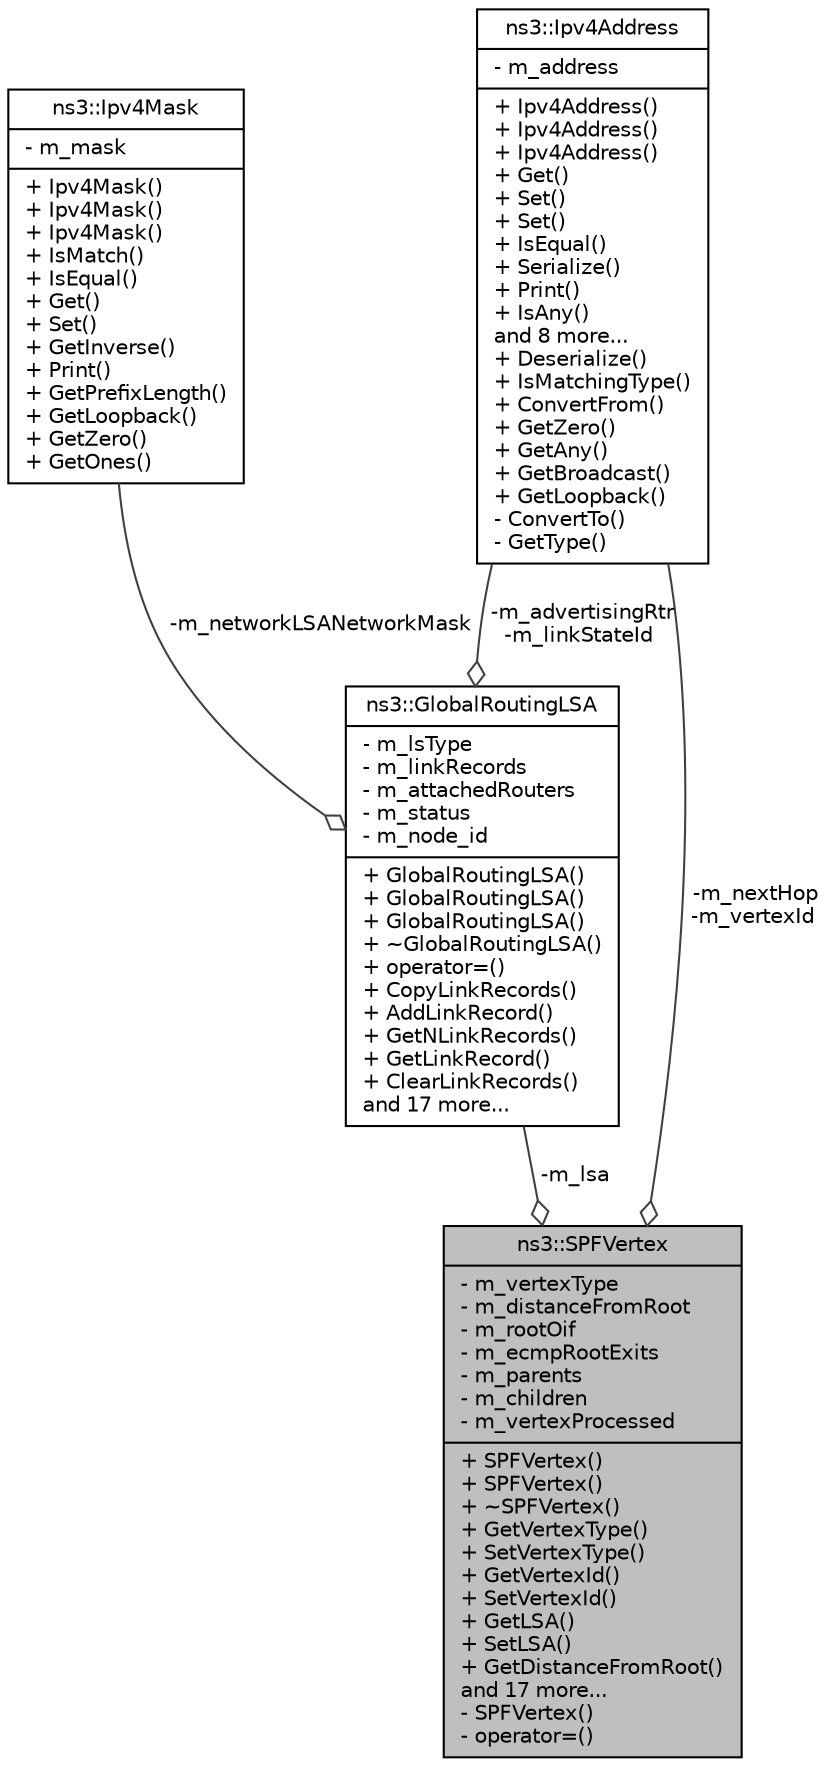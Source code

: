digraph "ns3::SPFVertex"
{
  edge [fontname="Helvetica",fontsize="10",labelfontname="Helvetica",labelfontsize="10"];
  node [fontname="Helvetica",fontsize="10",shape=record];
  Node1 [label="{ns3::SPFVertex\n|- m_vertexType\l- m_distanceFromRoot\l- m_rootOif\l- m_ecmpRootExits\l- m_parents\l- m_children\l- m_vertexProcessed\l|+ SPFVertex()\l+ SPFVertex()\l+ ~SPFVertex()\l+ GetVertexType()\l+ SetVertexType()\l+ GetVertexId()\l+ SetVertexId()\l+ GetLSA()\l+ SetLSA()\l+ GetDistanceFromRoot()\land 17 more...\l- SPFVertex()\l- operator=()\l}",height=0.2,width=0.4,color="black", fillcolor="grey75", style="filled", fontcolor="black"];
  Node2 -> Node1 [color="grey25",fontsize="10",style="solid",label=" -m_lsa" ,arrowhead="odiamond"];
  Node2 [label="{ns3::GlobalRoutingLSA\n|- m_lsType\l- m_linkRecords\l- m_attachedRouters\l- m_status\l- m_node_id\l|+ GlobalRoutingLSA()\l+ GlobalRoutingLSA()\l+ GlobalRoutingLSA()\l+ ~GlobalRoutingLSA()\l+ operator=()\l+ CopyLinkRecords()\l+ AddLinkRecord()\l+ GetNLinkRecords()\l+ GetLinkRecord()\l+ ClearLinkRecords()\land 17 more...\l}",height=0.2,width=0.4,color="black", fillcolor="white", style="filled",URL="$dc/dd1/classns3_1_1GlobalRoutingLSA.html",tooltip="a Link State Advertisement (LSA) for a router, used in global routing. "];
  Node3 -> Node2 [color="grey25",fontsize="10",style="solid",label=" -m_networkLSANetworkMask" ,arrowhead="odiamond"];
  Node3 [label="{ns3::Ipv4Mask\n|- m_mask\l|+ Ipv4Mask()\l+ Ipv4Mask()\l+ Ipv4Mask()\l+ IsMatch()\l+ IsEqual()\l+ Get()\l+ Set()\l+ GetInverse()\l+ Print()\l+ GetPrefixLength()\l+ GetLoopback()\l+ GetZero()\l+ GetOnes()\l}",height=0.2,width=0.4,color="black", fillcolor="white", style="filled",URL="$d5/df8/classns3_1_1Ipv4Mask.html",tooltip="a class to represent an Ipv4 address mask "];
  Node4 -> Node2 [color="grey25",fontsize="10",style="solid",label=" -m_advertisingRtr\n-m_linkStateId" ,arrowhead="odiamond"];
  Node4 [label="{ns3::Ipv4Address\n|- m_address\l|+ Ipv4Address()\l+ Ipv4Address()\l+ Ipv4Address()\l+ Get()\l+ Set()\l+ Set()\l+ IsEqual()\l+ Serialize()\l+ Print()\l+ IsAny()\land 8 more...\l+ Deserialize()\l+ IsMatchingType()\l+ ConvertFrom()\l+ GetZero()\l+ GetAny()\l+ GetBroadcast()\l+ GetLoopback()\l- ConvertTo()\l- GetType()\l}",height=0.2,width=0.4,color="black", fillcolor="white", style="filled",URL="$de/d55/classns3_1_1Ipv4Address.html",tooltip="Ipv4 addresses are stored in host order in this class. "];
  Node4 -> Node1 [color="grey25",fontsize="10",style="solid",label=" -m_nextHop\n-m_vertexId" ,arrowhead="odiamond"];
}
